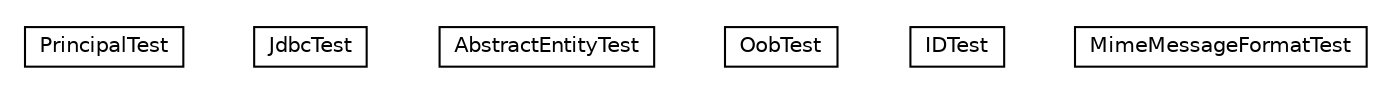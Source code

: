 #!/usr/local/bin/dot
#
# Class diagram 
# Generated by UMLGraph version R5_6-24-gf6e263 (http://www.umlgraph.org/)
#

digraph G {
	edge [fontname="Helvetica",fontsize=10,labelfontname="Helvetica",labelfontsize=10];
	node [fontname="Helvetica",fontsize=10,shape=plaintext];
	nodesep=0.25;
	ranksep=0.5;
	// net.trajano.doxb.test.PrincipalTest
	c0 [label=<<table title="net.trajano.doxb.test.PrincipalTest" border="0" cellborder="1" cellspacing="0" cellpadding="2" port="p" href="./PrincipalTest.html">
		<tr><td><table border="0" cellspacing="0" cellpadding="1">
<tr><td align="center" balign="center"> PrincipalTest </td></tr>
		</table></td></tr>
		</table>>, URL="./PrincipalTest.html", fontname="Helvetica", fontcolor="black", fontsize=10.0];
	// net.trajano.doxb.test.JdbcTest
	c1 [label=<<table title="net.trajano.doxb.test.JdbcTest" border="0" cellborder="1" cellspacing="0" cellpadding="2" port="p" href="./JdbcTest.html">
		<tr><td><table border="0" cellspacing="0" cellpadding="1">
<tr><td align="center" balign="center"> JdbcTest </td></tr>
		</table></td></tr>
		</table>>, URL="./JdbcTest.html", fontname="Helvetica", fontcolor="black", fontsize=10.0];
	// net.trajano.doxb.test.AbstractEntityTest
	c2 [label=<<table title="net.trajano.doxb.test.AbstractEntityTest" border="0" cellborder="1" cellspacing="0" cellpadding="2" port="p" href="./AbstractEntityTest.html">
		<tr><td><table border="0" cellspacing="0" cellpadding="1">
<tr><td align="center" balign="center"> AbstractEntityTest </td></tr>
		</table></td></tr>
		</table>>, URL="./AbstractEntityTest.html", fontname="Helvetica", fontcolor="black", fontsize=10.0];
	// net.trajano.doxb.test.OobTest
	c3 [label=<<table title="net.trajano.doxb.test.OobTest" border="0" cellborder="1" cellspacing="0" cellpadding="2" port="p" href="./OobTest.html">
		<tr><td><table border="0" cellspacing="0" cellpadding="1">
<tr><td align="center" balign="center"> OobTest </td></tr>
		</table></td></tr>
		</table>>, URL="./OobTest.html", fontname="Helvetica", fontcolor="black", fontsize=10.0];
	// net.trajano.doxb.test.IDTest
	c4 [label=<<table title="net.trajano.doxb.test.IDTest" border="0" cellborder="1" cellspacing="0" cellpadding="2" port="p" href="./IDTest.html">
		<tr><td><table border="0" cellspacing="0" cellpadding="1">
<tr><td align="center" balign="center"> IDTest </td></tr>
		</table></td></tr>
		</table>>, URL="./IDTest.html", fontname="Helvetica", fontcolor="black", fontsize=10.0];
	// net.trajano.doxb.test.MimeMessageFormatTest
	c5 [label=<<table title="net.trajano.doxb.test.MimeMessageFormatTest" border="0" cellborder="1" cellspacing="0" cellpadding="2" port="p" href="./MimeMessageFormatTest.html">
		<tr><td><table border="0" cellspacing="0" cellpadding="1">
<tr><td align="center" balign="center"> MimeMessageFormatTest </td></tr>
		</table></td></tr>
		</table>>, URL="./MimeMessageFormatTest.html", fontname="Helvetica", fontcolor="black", fontsize=10.0];
}

